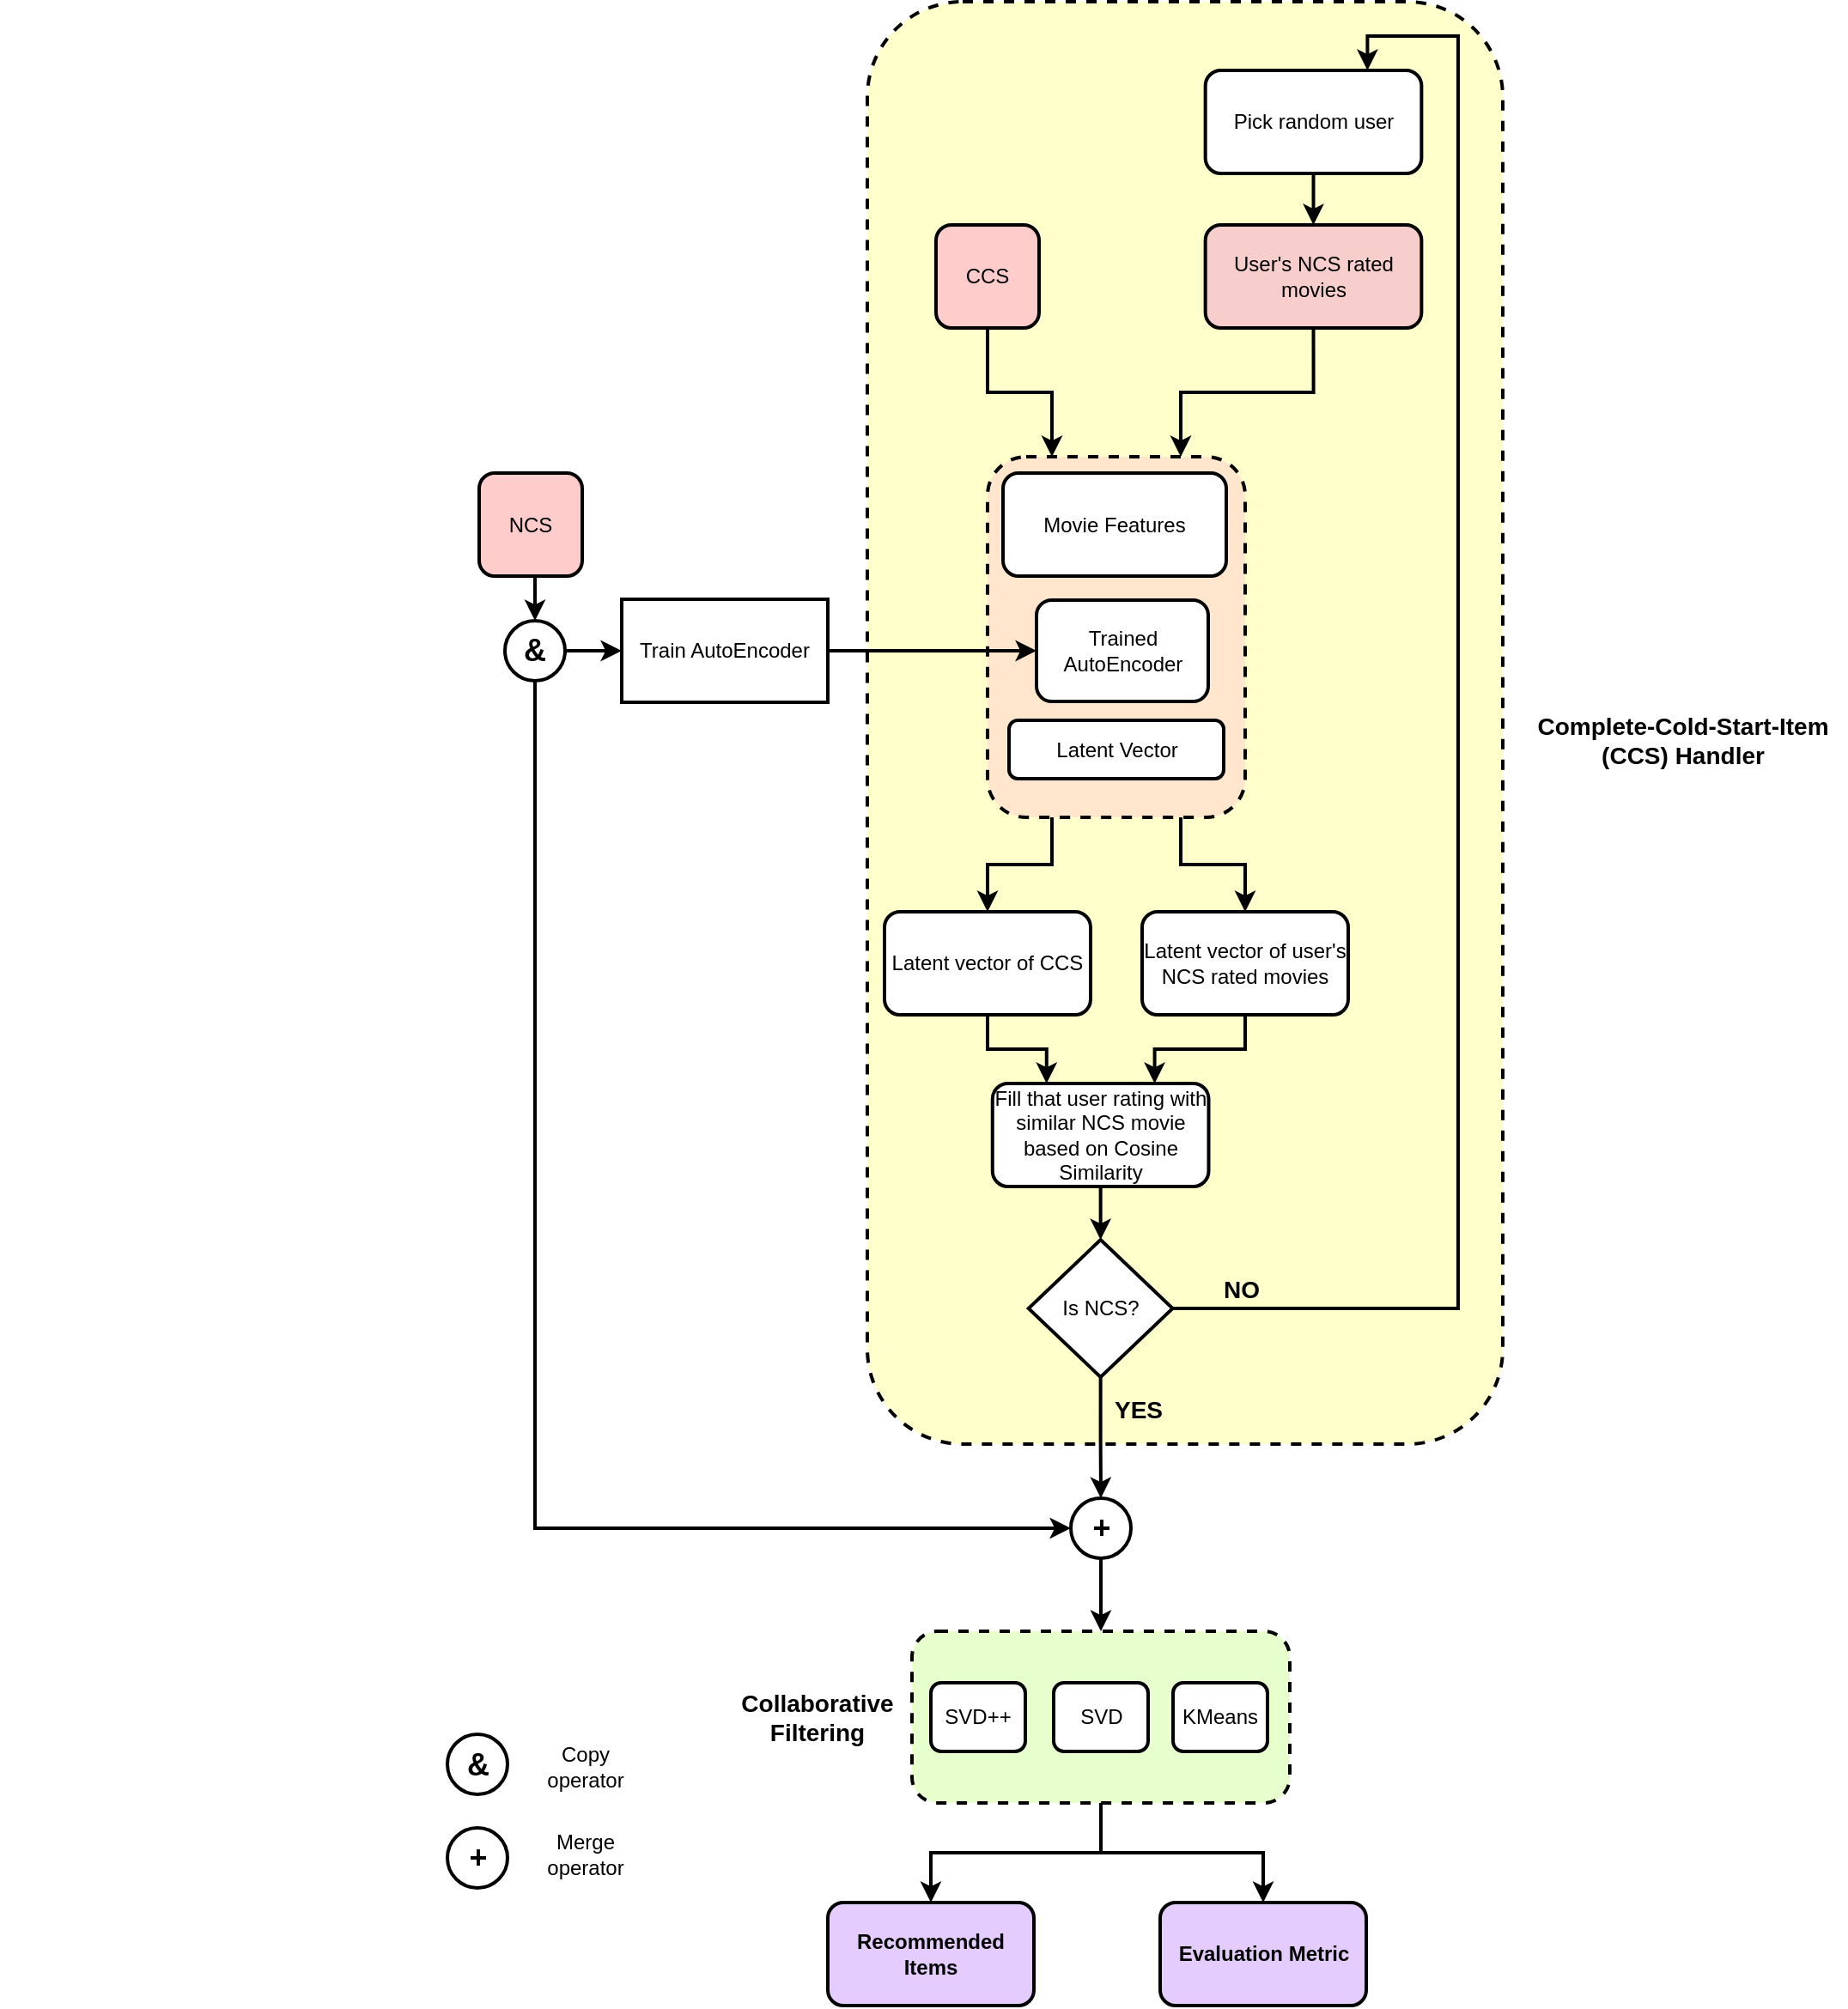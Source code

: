 <mxfile version="11.0.9" type="google"><diagram id="M0MpMgr6Jd0U39ytjTaS" name="Page-1"><mxGraphModel dx="2512" dy="764" grid="1" gridSize="10" guides="1" tooltips="1" connect="1" arrows="1" fold="1" page="1" pageScale="1" pageWidth="850" pageHeight="1100" math="0" shadow="0"><root><mxCell id="0"/><mxCell id="1" parent="0"/><mxCell id="1rWuuE_T7udm5IxqtDa4-61" value="" style="rounded=1;whiteSpace=wrap;html=1;align=center;perimeterSpacing=0;dashed=1;strokeWidth=2;labelBackgroundColor=none;fillColor=#FFFFCC;" parent="1" vertex="1"><mxGeometry x="490" y="340" width="370" height="840" as="geometry"/></mxCell><mxCell id="TpkfMw1VRbqeRs-IsgYV-67" style="edgeStyle=orthogonalEdgeStyle;rounded=0;orthogonalLoop=1;jettySize=auto;html=1;exitX=0.75;exitY=1;exitDx=0;exitDy=0;entryX=0.5;entryY=0;entryDx=0;entryDy=0;strokeWidth=2;" edge="1" parent="1" source="1rWuuE_T7udm5IxqtDa4-59" target="TpkfMw1VRbqeRs-IsgYV-65"><mxGeometry relative="1" as="geometry"/></mxCell><mxCell id="TpkfMw1VRbqeRs-IsgYV-68" style="edgeStyle=orthogonalEdgeStyle;rounded=0;orthogonalLoop=1;jettySize=auto;html=1;exitX=0.25;exitY=1;exitDx=0;exitDy=0;entryX=0.5;entryY=0;entryDx=0;entryDy=0;strokeWidth=2;" edge="1" parent="1" source="1rWuuE_T7udm5IxqtDa4-59" target="TpkfMw1VRbqeRs-IsgYV-64"><mxGeometry relative="1" as="geometry"/></mxCell><mxCell id="1rWuuE_T7udm5IxqtDa4-59" value="" style="rounded=1;whiteSpace=wrap;html=1;align=center;perimeterSpacing=0;dashed=1;strokeWidth=2;fillColor=#FFE6CC;" parent="1" vertex="1"><mxGeometry x="560" y="605" width="150" height="210" as="geometry"/></mxCell><mxCell id="1rWuuE_T7udm5IxqtDa4-74" value="" style="group" parent="1" vertex="1" connectable="0"><mxGeometry x="-15" y="352" width="641" height="396.5" as="geometry"/></mxCell><mxCell id="1rWuuE_T7udm5IxqtDa4-16" value="NCS" style="rounded=1;whiteSpace=wrap;html=1;perimeterSpacing=0;strokeWidth=2;fillColor=#FFCCCC;" parent="1rWuuE_T7udm5IxqtDa4-74" vertex="1"><mxGeometry x="279" y="262.5" width="60" height="60" as="geometry"/></mxCell><mxCell id="TpkfMw1VRbqeRs-IsgYV-57" value="Train AutoEncoder" style="rounded=0;whiteSpace=wrap;html=1;strokeWidth=2;" vertex="1" parent="1rWuuE_T7udm5IxqtDa4-74"><mxGeometry x="362" y="336" width="120" height="60" as="geometry"/></mxCell><mxCell id="TpkfMw1VRbqeRs-IsgYV-74" style="edgeStyle=orthogonalEdgeStyle;rounded=0;orthogonalLoop=1;jettySize=auto;html=1;exitX=1;exitY=0.5;exitDx=0;exitDy=0;entryX=0;entryY=0.5;entryDx=0;entryDy=0;strokeWidth=2;" edge="1" parent="1rWuuE_T7udm5IxqtDa4-74" source="TpkfMw1VRbqeRs-IsgYV-33" target="TpkfMw1VRbqeRs-IsgYV-57"><mxGeometry relative="1" as="geometry"/></mxCell><mxCell id="TpkfMw1VRbqeRs-IsgYV-33" value="&lt;font size=&quot;1&quot;&gt;&lt;b style=&quot;font-size: 18px&quot;&gt;&amp;amp;&lt;/b&gt;&lt;/font&gt;" style="ellipse;whiteSpace=wrap;html=1;aspect=fixed;strokeWidth=2;" vertex="1" parent="1rWuuE_T7udm5IxqtDa4-74"><mxGeometry x="294" y="348.5" width="35" height="35" as="geometry"/></mxCell><mxCell id="TpkfMw1VRbqeRs-IsgYV-38" style="edgeStyle=orthogonalEdgeStyle;rounded=0;orthogonalLoop=1;jettySize=auto;html=1;exitX=0.5;exitY=1;exitDx=0;exitDy=0;entryX=0.5;entryY=0;entryDx=0;entryDy=0;strokeWidth=2;" edge="1" parent="1rWuuE_T7udm5IxqtDa4-74" source="1rWuuE_T7udm5IxqtDa4-16" target="TpkfMw1VRbqeRs-IsgYV-33"><mxGeometry relative="1" as="geometry"/></mxCell><mxCell id="1rWuuE_T7udm5IxqtDa4-66" value="" style="group" parent="1" vertex="1" connectable="0"><mxGeometry x="540" y="590" width="430" height="410" as="geometry"/></mxCell><mxCell id="1rWuuE_T7udm5IxqtDa4-13" value="Trained AutoEncoder" style="rounded=1;whiteSpace=wrap;html=1;perimeterSpacing=0;strokeWidth=2;" parent="1rWuuE_T7udm5IxqtDa4-66" vertex="1"><mxGeometry x="48.5" y="98.5" width="100" height="59" as="geometry"/></mxCell><mxCell id="1rWuuE_T7udm5IxqtDa4-14" value="Latent Vector" style="rounded=1;whiteSpace=wrap;html=1;perimeterSpacing=0;strokeWidth=2;" parent="1rWuuE_T7udm5IxqtDa4-66" vertex="1"><mxGeometry x="32.5" y="168.5" width="125" height="34" as="geometry"/></mxCell><mxCell id="1rWuuE_T7udm5IxqtDa4-62" value="Complete-Cold-Start-Item (CCS) Handler&lt;br style=&quot;font-size: 14px&quot;&gt;" style="text;html=1;strokeColor=none;fillColor=none;align=center;verticalAlign=middle;whiteSpace=wrap;rounded=0;dashed=1;strokeWidth=1;fontSize=14;fontStyle=1" parent="1" vertex="1"><mxGeometry x="870" y="760" width="190" height="20" as="geometry"/></mxCell><mxCell id="TpkfMw1VRbqeRs-IsgYV-40" style="edgeStyle=orthogonalEdgeStyle;rounded=0;orthogonalLoop=1;jettySize=auto;html=1;exitX=0.5;exitY=1;exitDx=0;exitDy=0;entryX=0;entryY=0.5;entryDx=0;entryDy=0;strokeWidth=2;" edge="1" parent="1" source="TpkfMw1VRbqeRs-IsgYV-33" target="TpkfMw1VRbqeRs-IsgYV-35"><mxGeometry relative="1" as="geometry"/></mxCell><mxCell id="TpkfMw1VRbqeRs-IsgYV-63" style="edgeStyle=orthogonalEdgeStyle;rounded=0;orthogonalLoop=1;jettySize=auto;html=1;exitX=0.5;exitY=1;exitDx=0;exitDy=0;entryX=0.25;entryY=0;entryDx=0;entryDy=0;strokeWidth=2;" edge="1" parent="1" source="1rWuuE_T7udm5IxqtDa4-18" target="1rWuuE_T7udm5IxqtDa4-59"><mxGeometry relative="1" as="geometry"/></mxCell><mxCell id="1rWuuE_T7udm5IxqtDa4-18" value="CCS" style="rounded=1;whiteSpace=wrap;html=1;perimeterSpacing=0;strokeWidth=2;fillColor=#FFCCCC;" parent="1" vertex="1"><mxGeometry x="530" y="470" width="60" height="60" as="geometry"/></mxCell><mxCell id="TpkfMw1VRbqeRs-IsgYV-3" value="Pick random user" style="rounded=1;whiteSpace=wrap;html=1;perimeterSpacing=0;strokeWidth=2;" vertex="1" parent="1"><mxGeometry x="686.829" y="380" width="125.854" height="60" as="geometry"/></mxCell><mxCell id="TpkfMw1VRbqeRs-IsgYV-7" style="edgeStyle=orthogonalEdgeStyle;rounded=0;orthogonalLoop=1;jettySize=auto;html=1;exitX=0.5;exitY=1;exitDx=0;exitDy=0;entryX=0.5;entryY=0;entryDx=0;entryDy=0;strokeWidth=2;" edge="1" parent="1" source="TpkfMw1VRbqeRs-IsgYV-3" target="TpkfMw1VRbqeRs-IsgYV-6"><mxGeometry relative="1" as="geometry"/></mxCell><mxCell id="TpkfMw1VRbqeRs-IsgYV-22" style="edgeStyle=orthogonalEdgeStyle;rounded=0;orthogonalLoop=1;jettySize=auto;html=1;exitX=1;exitY=0.5;exitDx=0;exitDy=0;entryX=0.75;entryY=0;entryDx=0;entryDy=0;strokeWidth=2;" edge="1" parent="1" source="1rWuuE_T7udm5IxqtDa4-32" target="TpkfMw1VRbqeRs-IsgYV-3"><mxGeometry relative="1" as="geometry"><Array as="points"><mxPoint x="834" y="1101"/><mxPoint x="834" y="360"/><mxPoint x="781" y="360"/></Array></mxGeometry></mxCell><mxCell id="TpkfMw1VRbqeRs-IsgYV-62" style="edgeStyle=orthogonalEdgeStyle;rounded=0;orthogonalLoop=1;jettySize=auto;html=1;exitX=0.5;exitY=1;exitDx=0;exitDy=0;entryX=0.75;entryY=0;entryDx=0;entryDy=0;strokeWidth=2;" edge="1" parent="1" source="TpkfMw1VRbqeRs-IsgYV-6" target="1rWuuE_T7udm5IxqtDa4-59"><mxGeometry relative="1" as="geometry"/></mxCell><mxCell id="TpkfMw1VRbqeRs-IsgYV-6" value="User's NCS rated movies" style="rounded=1;whiteSpace=wrap;html=1;perimeterSpacing=0;strokeWidth=2;fillColor=#f8cecc;strokeColor=#000000;" vertex="1" parent="1"><mxGeometry x="686.829" y="470" width="125.854" height="60" as="geometry"/></mxCell><mxCell id="TpkfMw1VRbqeRs-IsgYV-25" value="Movie Features" style="rounded=1;whiteSpace=wrap;html=1;perimeterSpacing=0;strokeWidth=2;" vertex="1" parent="1"><mxGeometry x="569" y="614.5" width="130" height="60" as="geometry"/></mxCell><mxCell id="1rWuuE_T7udm5IxqtDa4-23" value="Fill that user rating with similar NCS movie based on Cosine Similarity" style="rounded=1;whiteSpace=wrap;html=1;perimeterSpacing=0;strokeWidth=2;" parent="1" vertex="1"><mxGeometry x="562.89" y="970" width="125.854" height="60" as="geometry"/></mxCell><mxCell id="1rWuuE_T7udm5IxqtDa4-64" value="Recommended Items" style="rounded=1;whiteSpace=wrap;html=1;align=center;perimeterSpacing=0;strokeWidth=2;fillColor=#E5CCFF;fontStyle=1" parent="1" vertex="1"><mxGeometry x="467" y="1447" width="120" height="60" as="geometry"/></mxCell><mxCell id="TpkfMw1VRbqeRs-IsgYV-71" style="edgeStyle=orthogonalEdgeStyle;rounded=0;orthogonalLoop=1;jettySize=auto;html=1;exitX=0.5;exitY=1;exitDx=0;exitDy=0;entryX=0.5;entryY=0;entryDx=0;entryDy=0;strokeWidth=2;" edge="1" parent="1" source="1rWuuE_T7udm5IxqtDa4-32" target="TpkfMw1VRbqeRs-IsgYV-35"><mxGeometry relative="1" as="geometry"/></mxCell><mxCell id="1rWuuE_T7udm5IxqtDa4-32" value="Is NCS?" style="rhombus;whiteSpace=wrap;html=1;strokeWidth=2;" parent="1" vertex="1"><mxGeometry x="583.866" y="1061" width="83.902" height="80" as="geometry"/></mxCell><mxCell id="1rWuuE_T7udm5IxqtDa4-53" value="&lt;b&gt;&lt;font style=&quot;font-size: 14px&quot;&gt;NO&lt;/font&gt;&lt;/b&gt;" style="text;html=1;strokeColor=none;fillColor=none;align=center;verticalAlign=middle;whiteSpace=wrap;rounded=0;strokeWidth=2;" parent="1" vertex="1"><mxGeometry x="686.768" y="1080" width="41.951" height="20" as="geometry"/></mxCell><mxCell id="1rWuuE_T7udm5IxqtDa4-73" value="" style="group" parent="1" vertex="1" connectable="0"><mxGeometry x="441" y="1289" width="295" height="100" as="geometry"/></mxCell><mxCell id="1rWuuE_T7udm5IxqtDa4-57" value="" style="rounded=1;whiteSpace=wrap;html=1;align=center;perimeterSpacing=0;dashed=1;strokeWidth=2;fillColor=#E6FFCC;" parent="1rWuuE_T7udm5IxqtDa4-73" vertex="1"><mxGeometry x="75" width="220" height="100" as="geometry"/></mxCell><mxCell id="1rWuuE_T7udm5IxqtDa4-55" value="SVD++" style="rounded=1;whiteSpace=wrap;html=1;align=center;perimeterSpacing=0;strokeWidth=2;" parent="1rWuuE_T7udm5IxqtDa4-73" vertex="1"><mxGeometry x="86" y="30" width="55" height="40" as="geometry"/></mxCell><mxCell id="1rWuuE_T7udm5IxqtDa4-58" value="Collaborative Filtering" style="text;html=1;strokeColor=none;fillColor=none;align=center;verticalAlign=middle;whiteSpace=wrap;rounded=0;strokeWidth=2;fontSize=14;fontStyle=1" parent="1rWuuE_T7udm5IxqtDa4-73" vertex="1"><mxGeometry y="40" width="40" height="20" as="geometry"/></mxCell><mxCell id="TpkfMw1VRbqeRs-IsgYV-45" value="SVD" style="rounded=1;whiteSpace=wrap;html=1;align=center;perimeterSpacing=0;strokeWidth=2;" vertex="1" parent="1rWuuE_T7udm5IxqtDa4-73"><mxGeometry x="157.5" y="30" width="55" height="40" as="geometry"/></mxCell><mxCell id="TpkfMw1VRbqeRs-IsgYV-46" value="KMeans" style="rounded=1;whiteSpace=wrap;html=1;align=center;perimeterSpacing=0;strokeWidth=2;" vertex="1" parent="1rWuuE_T7udm5IxqtDa4-73"><mxGeometry x="227" y="30" width="55" height="40" as="geometry"/></mxCell><mxCell id="TpkfMw1VRbqeRs-IsgYV-41" style="edgeStyle=orthogonalEdgeStyle;rounded=0;orthogonalLoop=1;jettySize=auto;html=1;exitX=0.5;exitY=1;exitDx=0;exitDy=0;entryX=0.5;entryY=0;entryDx=0;entryDy=0;strokeWidth=2;" edge="1" parent="1" source="TpkfMw1VRbqeRs-IsgYV-35" target="1rWuuE_T7udm5IxqtDa4-57"><mxGeometry relative="1" as="geometry"/></mxCell><mxCell id="TpkfMw1VRbqeRs-IsgYV-35" value="&lt;font style=&quot;font-size: 18px&quot;&gt;&lt;b&gt;+&lt;/b&gt;&lt;/font&gt;" style="ellipse;whiteSpace=wrap;html=1;aspect=fixed;strokeWidth=2;" vertex="1" parent="1"><mxGeometry x="608.5" y="1211.5" width="35" height="35" as="geometry"/></mxCell><mxCell id="TpkfMw1VRbqeRs-IsgYV-47" style="edgeStyle=orthogonalEdgeStyle;rounded=0;orthogonalLoop=1;jettySize=auto;html=1;exitX=0.5;exitY=1;exitDx=0;exitDy=0;entryX=0.5;entryY=0;entryDx=0;entryDy=0;strokeWidth=2;" edge="1" parent="1" source="1rWuuE_T7udm5IxqtDa4-57" target="1rWuuE_T7udm5IxqtDa4-64"><mxGeometry relative="1" as="geometry"/></mxCell><mxCell id="TpkfMw1VRbqeRs-IsgYV-48" value="Evaluation Metric" style="rounded=1;whiteSpace=wrap;html=1;align=center;perimeterSpacing=0;strokeWidth=2;fillColor=#E5CCFF;fontStyle=1" vertex="1" parent="1"><mxGeometry x="660.5" y="1447" width="120" height="60" as="geometry"/></mxCell><mxCell id="TpkfMw1VRbqeRs-IsgYV-49" style="edgeStyle=orthogonalEdgeStyle;rounded=0;orthogonalLoop=1;jettySize=auto;html=1;exitX=0.5;exitY=1;exitDx=0;exitDy=0;entryX=0.5;entryY=0;entryDx=0;entryDy=0;strokeWidth=2;" edge="1" parent="1" source="1rWuuE_T7udm5IxqtDa4-57" target="TpkfMw1VRbqeRs-IsgYV-48"><mxGeometry relative="1" as="geometry"/></mxCell><mxCell id="TpkfMw1VRbqeRs-IsgYV-51" value="&lt;font style=&quot;font-size: 14px&quot;&gt;&lt;b&gt;YES&lt;/b&gt;&lt;/font&gt;" style="text;html=1;strokeColor=none;fillColor=none;align=center;verticalAlign=middle;whiteSpace=wrap;rounded=0;" vertex="1" parent="1"><mxGeometry x="628" y="1150" width="40" height="20" as="geometry"/></mxCell><mxCell id="TpkfMw1VRbqeRs-IsgYV-52" value="&lt;font size=&quot;1&quot;&gt;&lt;b style=&quot;font-size: 18px&quot;&gt;&amp;amp;&lt;/b&gt;&lt;/font&gt;" style="ellipse;whiteSpace=wrap;html=1;aspect=fixed;strokeWidth=2;" vertex="1" parent="1"><mxGeometry x="245.5" y="1349" width="35" height="35" as="geometry"/></mxCell><mxCell id="TpkfMw1VRbqeRs-IsgYV-54" value="Copy operator" style="text;html=1;strokeColor=none;fillColor=none;align=center;verticalAlign=middle;whiteSpace=wrap;rounded=0;" vertex="1" parent="1"><mxGeometry x="305.5" y="1357.5" width="40" height="20" as="geometry"/></mxCell><mxCell id="TpkfMw1VRbqeRs-IsgYV-53" value="&lt;font style=&quot;font-size: 18px&quot;&gt;&lt;b&gt;+&lt;/b&gt;&lt;/font&gt;" style="ellipse;whiteSpace=wrap;html=1;aspect=fixed;strokeWidth=2;" vertex="1" parent="1"><mxGeometry x="245.5" y="1403.5" width="35" height="35" as="geometry"/></mxCell><mxCell id="TpkfMw1VRbqeRs-IsgYV-55" value="Merge operator" style="text;html=1;strokeColor=none;fillColor=none;align=center;verticalAlign=middle;whiteSpace=wrap;rounded=0;" vertex="1" parent="1"><mxGeometry x="305.5" y="1409" width="40" height="20" as="geometry"/></mxCell><mxCell id="1rWuuE_T7udm5IxqtDa4-33" style="edgeStyle=orthogonalEdgeStyle;rounded=0;orthogonalLoop=1;jettySize=auto;html=1;exitX=0.5;exitY=1;exitDx=0;exitDy=0;entryX=0.5;entryY=0;entryDx=0;entryDy=0;strokeWidth=2;" parent="1" source="1rWuuE_T7udm5IxqtDa4-23" target="1rWuuE_T7udm5IxqtDa4-32" edge="1"><mxGeometry relative="1" as="geometry"/></mxCell><mxCell id="TpkfMw1VRbqeRs-IsgYV-70" style="edgeStyle=orthogonalEdgeStyle;rounded=0;orthogonalLoop=1;jettySize=auto;html=1;exitX=0.5;exitY=1;exitDx=0;exitDy=0;entryX=0.75;entryY=0;entryDx=0;entryDy=0;strokeWidth=2;" edge="1" parent="1" source="TpkfMw1VRbqeRs-IsgYV-65" target="1rWuuE_T7udm5IxqtDa4-23"><mxGeometry relative="1" as="geometry"/></mxCell><mxCell id="TpkfMw1VRbqeRs-IsgYV-65" value="Latent vector of user's NCS rated movies" style="rounded=1;whiteSpace=wrap;html=1;strokeColor=#000000;strokeWidth=2;" vertex="1" parent="1"><mxGeometry x="650" y="870" width="120" height="60" as="geometry"/></mxCell><mxCell id="TpkfMw1VRbqeRs-IsgYV-69" style="edgeStyle=orthogonalEdgeStyle;rounded=0;orthogonalLoop=1;jettySize=auto;html=1;exitX=0.5;exitY=1;exitDx=0;exitDy=0;entryX=0.25;entryY=0;entryDx=0;entryDy=0;strokeWidth=2;" edge="1" parent="1" source="TpkfMw1VRbqeRs-IsgYV-64" target="1rWuuE_T7udm5IxqtDa4-23"><mxGeometry relative="1" as="geometry"/></mxCell><mxCell id="TpkfMw1VRbqeRs-IsgYV-64" value="Latent vector of CCS" style="rounded=1;whiteSpace=wrap;html=1;strokeColor=#000000;strokeWidth=2;" vertex="1" parent="1"><mxGeometry x="500" y="870" width="120" height="60" as="geometry"/></mxCell><mxCell id="TpkfMw1VRbqeRs-IsgYV-73" style="edgeStyle=orthogonalEdgeStyle;rounded=0;orthogonalLoop=1;jettySize=auto;html=1;exitX=1;exitY=0.5;exitDx=0;exitDy=0;entryX=0;entryY=0.5;entryDx=0;entryDy=0;strokeWidth=2;" edge="1" parent="1" source="TpkfMw1VRbqeRs-IsgYV-57" target="1rWuuE_T7udm5IxqtDa4-13"><mxGeometry relative="1" as="geometry"/></mxCell></root></mxGraphModel></diagram></mxfile>